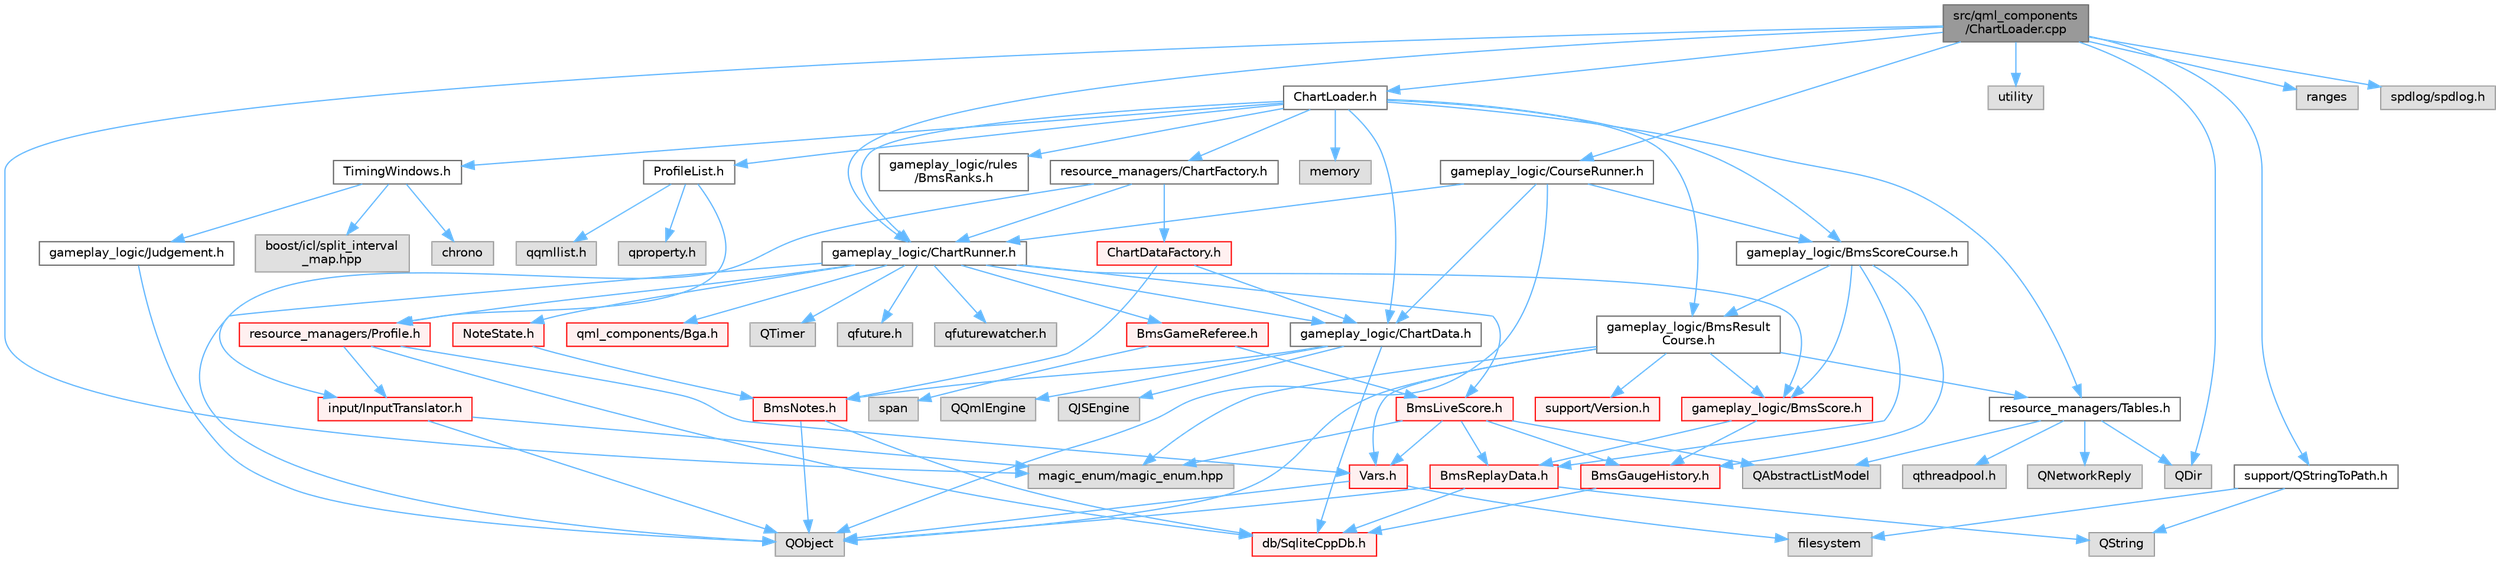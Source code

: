 digraph "src/qml_components/ChartLoader.cpp"
{
 // LATEX_PDF_SIZE
  bgcolor="transparent";
  edge [fontname=Helvetica,fontsize=10,labelfontname=Helvetica,labelfontsize=10];
  node [fontname=Helvetica,fontsize=10,shape=box,height=0.2,width=0.4];
  Node1 [id="Node000001",label="src/qml_components\l/ChartLoader.cpp",height=0.2,width=0.4,color="gray40", fillcolor="grey60", style="filled", fontcolor="black",tooltip=" "];
  Node1 -> Node2 [id="edge1_Node000001_Node000002",color="steelblue1",style="solid",tooltip=" "];
  Node2 [id="Node000002",label="ChartLoader.h",height=0.2,width=0.4,color="grey40", fillcolor="white", style="filled",URL="$ChartLoader_8h.html",tooltip=" "];
  Node2 -> Node3 [id="edge2_Node000002_Node000003",color="steelblue1",style="solid",tooltip=" "];
  Node3 [id="Node000003",label="ProfileList.h",height=0.2,width=0.4,color="grey40", fillcolor="white", style="filled",URL="$ProfileList_8h.html",tooltip=" "];
  Node3 -> Node4 [id="edge3_Node000003_Node000004",color="steelblue1",style="solid",tooltip=" "];
  Node4 [id="Node000004",label="resource_managers/Profile.h",height=0.2,width=0.4,color="red", fillcolor="#FFF0F0", style="filled",URL="$Profile_8h.html",tooltip=" "];
  Node4 -> Node5 [id="edge4_Node000004_Node000005",color="steelblue1",style="solid",tooltip=" "];
  Node5 [id="Node000005",label="Vars.h",height=0.2,width=0.4,color="red", fillcolor="#FFF0F0", style="filled",URL="$Vars_8h.html",tooltip=" "];
  Node5 -> Node7 [id="edge5_Node000005_Node000007",color="steelblue1",style="solid",tooltip=" "];
  Node7 [id="Node000007",label="QObject",height=0.2,width=0.4,color="grey60", fillcolor="#E0E0E0", style="filled",tooltip=" "];
  Node5 -> Node11 [id="edge6_Node000005_Node000011",color="steelblue1",style="solid",tooltip=" "];
  Node11 [id="Node000011",label="filesystem",height=0.2,width=0.4,color="grey60", fillcolor="#E0E0E0", style="filled",tooltip=" "];
  Node4 -> Node13 [id="edge7_Node000004_Node000013",color="steelblue1",style="solid",tooltip=" "];
  Node13 [id="Node000013",label="db/SqliteCppDb.h",height=0.2,width=0.4,color="red", fillcolor="#FFF0F0", style="filled",URL="$SqliteCppDb_8h.html",tooltip=" "];
  Node4 -> Node25 [id="edge8_Node000004_Node000025",color="steelblue1",style="solid",tooltip=" "];
  Node25 [id="Node000025",label="input/InputTranslator.h",height=0.2,width=0.4,color="red", fillcolor="#FFF0F0", style="filled",URL="$InputTranslator_8h.html",tooltip=" "];
  Node25 -> Node7 [id="edge9_Node000025_Node000007",color="steelblue1",style="solid",tooltip=" "];
  Node25 -> Node34 [id="edge10_Node000025_Node000034",color="steelblue1",style="solid",tooltip=" "];
  Node34 [id="Node000034",label="magic_enum/magic_enum.hpp",height=0.2,width=0.4,color="grey60", fillcolor="#E0E0E0", style="filled",tooltip=" "];
  Node3 -> Node54 [id="edge11_Node000003_Node000054",color="steelblue1",style="solid",tooltip=" "];
  Node54 [id="Node000054",label="qproperty.h",height=0.2,width=0.4,color="grey60", fillcolor="#E0E0E0", style="filled",tooltip=" "];
  Node3 -> Node55 [id="edge12_Node000003_Node000055",color="steelblue1",style="solid",tooltip=" "];
  Node55 [id="Node000055",label="qqmllist.h",height=0.2,width=0.4,color="grey60", fillcolor="#E0E0E0", style="filled",tooltip=" "];
  Node2 -> Node56 [id="edge13_Node000002_Node000056",color="steelblue1",style="solid",tooltip=" "];
  Node56 [id="Node000056",label="gameplay_logic/BmsResult\lCourse.h",height=0.2,width=0.4,color="grey40", fillcolor="white", style="filled",URL="$BmsResultCourse_8h.html",tooltip=" "];
  Node56 -> Node37 [id="edge14_Node000056_Node000037",color="steelblue1",style="solid",tooltip=" "];
  Node37 [id="Node000037",label="gameplay_logic/BmsScore.h",height=0.2,width=0.4,color="red", fillcolor="#FFF0F0", style="filled",URL="$BmsScore_8h.html",tooltip=" "];
  Node37 -> Node38 [id="edge15_Node000037_Node000038",color="steelblue1",style="solid",tooltip=" "];
  Node38 [id="Node000038",label="BmsGaugeHistory.h",height=0.2,width=0.4,color="red", fillcolor="#FFF0F0", style="filled",URL="$BmsGaugeHistory_8h.html",tooltip=" "];
  Node38 -> Node13 [id="edge16_Node000038_Node000013",color="steelblue1",style="solid",tooltip=" "];
  Node37 -> Node44 [id="edge17_Node000037_Node000044",color="steelblue1",style="solid",tooltip=" "];
  Node44 [id="Node000044",label="BmsReplayData.h",height=0.2,width=0.4,color="red", fillcolor="#FFF0F0", style="filled",URL="$BmsReplayData_8h.html",tooltip=" "];
  Node44 -> Node13 [id="edge18_Node000044_Node000013",color="steelblue1",style="solid",tooltip=" "];
  Node44 -> Node7 [id="edge19_Node000044_Node000007",color="steelblue1",style="solid",tooltip=" "];
  Node44 -> Node48 [id="edge20_Node000044_Node000048",color="steelblue1",style="solid",tooltip=" "];
  Node48 [id="Node000048",label="QString",height=0.2,width=0.4,color="grey60", fillcolor="#E0E0E0", style="filled",tooltip=" "];
  Node56 -> Node49 [id="edge21_Node000056_Node000049",color="steelblue1",style="solid",tooltip=" "];
  Node49 [id="Node000049",label="resource_managers/Tables.h",height=0.2,width=0.4,color="grey40", fillcolor="white", style="filled",URL="$Tables_8h.html",tooltip=" "];
  Node49 -> Node50 [id="edge22_Node000049_Node000050",color="steelblue1",style="solid",tooltip=" "];
  Node50 [id="Node000050",label="QAbstractListModel",height=0.2,width=0.4,color="grey60", fillcolor="#E0E0E0", style="filled",tooltip=" "];
  Node49 -> Node51 [id="edge23_Node000049_Node000051",color="steelblue1",style="solid",tooltip=" "];
  Node51 [id="Node000051",label="QDir",height=0.2,width=0.4,color="grey60", fillcolor="#E0E0E0", style="filled",tooltip=" "];
  Node49 -> Node52 [id="edge24_Node000049_Node000052",color="steelblue1",style="solid",tooltip=" "];
  Node52 [id="Node000052",label="QNetworkReply",height=0.2,width=0.4,color="grey60", fillcolor="#E0E0E0", style="filled",tooltip=" "];
  Node49 -> Node53 [id="edge25_Node000049_Node000053",color="steelblue1",style="solid",tooltip=" "];
  Node53 [id="Node000053",label="qthreadpool.h",height=0.2,width=0.4,color="grey60", fillcolor="#E0E0E0", style="filled",tooltip=" "];
  Node56 -> Node42 [id="edge26_Node000056_Node000042",color="steelblue1",style="solid",tooltip=" "];
  Node42 [id="Node000042",label="support/Version.h",height=0.2,width=0.4,color="red", fillcolor="#FFF0F0", style="filled",URL="$Version_8h.html",tooltip=" "];
  Node56 -> Node5 [id="edge27_Node000056_Node000005",color="steelblue1",style="solid",tooltip=" "];
  Node56 -> Node7 [id="edge28_Node000056_Node000007",color="steelblue1",style="solid",tooltip=" "];
  Node56 -> Node34 [id="edge29_Node000056_Node000034",color="steelblue1",style="solid",tooltip=" "];
  Node2 -> Node57 [id="edge30_Node000002_Node000057",color="steelblue1",style="solid",tooltip=" "];
  Node57 [id="Node000057",label="gameplay_logic/BmsScoreCourse.h",height=0.2,width=0.4,color="grey40", fillcolor="white", style="filled",URL="$BmsScoreCourse_8h.html",tooltip=" "];
  Node57 -> Node56 [id="edge31_Node000057_Node000056",color="steelblue1",style="solid",tooltip=" "];
  Node57 -> Node38 [id="edge32_Node000057_Node000038",color="steelblue1",style="solid",tooltip=" "];
  Node57 -> Node44 [id="edge33_Node000057_Node000044",color="steelblue1",style="solid",tooltip=" "];
  Node57 -> Node37 [id="edge34_Node000057_Node000037",color="steelblue1",style="solid",tooltip=" "];
  Node2 -> Node58 [id="edge35_Node000002_Node000058",color="steelblue1",style="solid",tooltip=" "];
  Node58 [id="Node000058",label="memory",height=0.2,width=0.4,color="grey60", fillcolor="#E0E0E0", style="filled",tooltip=" "];
  Node2 -> Node59 [id="edge36_Node000002_Node000059",color="steelblue1",style="solid",tooltip=" "];
  Node59 [id="Node000059",label="gameplay_logic/ChartData.h",height=0.2,width=0.4,color="grey40", fillcolor="white", style="filled",URL="$ChartData_8h.html",tooltip=" "];
  Node59 -> Node60 [id="edge37_Node000059_Node000060",color="steelblue1",style="solid",tooltip=" "];
  Node60 [id="Node000060",label="QQmlEngine",height=0.2,width=0.4,color="grey60", fillcolor="#E0E0E0", style="filled",tooltip=" "];
  Node59 -> Node61 [id="edge38_Node000059_Node000061",color="steelblue1",style="solid",tooltip=" "];
  Node61 [id="Node000061",label="QJSEngine",height=0.2,width=0.4,color="grey60", fillcolor="#E0E0E0", style="filled",tooltip=" "];
  Node59 -> Node62 [id="edge39_Node000059_Node000062",color="steelblue1",style="solid",tooltip=" "];
  Node62 [id="Node000062",label="BmsNotes.h",height=0.2,width=0.4,color="red", fillcolor="#FFF0F0", style="filled",URL="$BmsNotes_8h.html",tooltip=" "];
  Node62 -> Node7 [id="edge40_Node000062_Node000007",color="steelblue1",style="solid",tooltip=" "];
  Node62 -> Node13 [id="edge41_Node000062_Node000013",color="steelblue1",style="solid",tooltip=" "];
  Node59 -> Node13 [id="edge42_Node000059_Node000013",color="steelblue1",style="solid",tooltip=" "];
  Node2 -> Node65 [id="edge43_Node000002_Node000065",color="steelblue1",style="solid",tooltip=" "];
  Node65 [id="Node000065",label="gameplay_logic/ChartRunner.h",height=0.2,width=0.4,color="grey40", fillcolor="white", style="filled",URL="$ChartRunner_8h.html",tooltip=" "];
  Node65 -> Node7 [id="edge44_Node000065_Node000007",color="steelblue1",style="solid",tooltip=" "];
  Node65 -> Node66 [id="edge45_Node000065_Node000066",color="steelblue1",style="solid",tooltip=" "];
  Node66 [id="Node000066",label="BmsGameReferee.h",height=0.2,width=0.4,color="red", fillcolor="#FFF0F0", style="filled",URL="$BmsGameReferee_8h.html",tooltip=" "];
  Node66 -> Node67 [id="edge46_Node000066_Node000067",color="steelblue1",style="solid",tooltip=" "];
  Node67 [id="Node000067",label="span",height=0.2,width=0.4,color="grey60", fillcolor="#E0E0E0", style="filled",tooltip=" "];
  Node66 -> Node75 [id="edge47_Node000066_Node000075",color="steelblue1",style="solid",tooltip=" "];
  Node75 [id="Node000075",label="BmsLiveScore.h",height=0.2,width=0.4,color="red", fillcolor="#FFF0F0", style="filled",URL="$BmsLiveScore_8h.html",tooltip=" "];
  Node75 -> Node34 [id="edge48_Node000075_Node000034",color="steelblue1",style="solid",tooltip=" "];
  Node75 -> Node38 [id="edge49_Node000075_Node000038",color="steelblue1",style="solid",tooltip=" "];
  Node75 -> Node44 [id="edge50_Node000075_Node000044",color="steelblue1",style="solid",tooltip=" "];
  Node75 -> Node5 [id="edge51_Node000075_Node000005",color="steelblue1",style="solid",tooltip=" "];
  Node75 -> Node50 [id="edge52_Node000075_Node000050",color="steelblue1",style="solid",tooltip=" "];
  Node65 -> Node59 [id="edge53_Node000065_Node000059",color="steelblue1",style="solid",tooltip=" "];
  Node65 -> Node37 [id="edge54_Node000065_Node000037",color="steelblue1",style="solid",tooltip=" "];
  Node65 -> Node75 [id="edge55_Node000065_Node000075",color="steelblue1",style="solid",tooltip=" "];
  Node65 -> Node4 [id="edge56_Node000065_Node000004",color="steelblue1",style="solid",tooltip=" "];
  Node65 -> Node83 [id="edge57_Node000065_Node000083",color="steelblue1",style="solid",tooltip=" "];
  Node83 [id="Node000083",label="qml_components/Bga.h",height=0.2,width=0.4,color="red", fillcolor="#FFF0F0", style="filled",URL="$Bga_8h.html",tooltip=" "];
  Node65 -> Node89 [id="edge58_Node000065_Node000089",color="steelblue1",style="solid",tooltip=" "];
  Node89 [id="Node000089",label="NoteState.h",height=0.2,width=0.4,color="red", fillcolor="#FFF0F0", style="filled",URL="$NoteState_8h.html",tooltip=" "];
  Node89 -> Node62 [id="edge59_Node000089_Node000062",color="steelblue1",style="solid",tooltip=" "];
  Node65 -> Node28 [id="edge60_Node000065_Node000028",color="steelblue1",style="solid",tooltip=" "];
  Node28 [id="Node000028",label="QTimer",height=0.2,width=0.4,color="grey60", fillcolor="#E0E0E0", style="filled",tooltip=" "];
  Node65 -> Node91 [id="edge61_Node000065_Node000091",color="steelblue1",style="solid",tooltip=" "];
  Node91 [id="Node000091",label="qfuture.h",height=0.2,width=0.4,color="grey60", fillcolor="#E0E0E0", style="filled",tooltip=" "];
  Node65 -> Node92 [id="edge62_Node000065_Node000092",color="steelblue1",style="solid",tooltip=" "];
  Node92 [id="Node000092",label="qfuturewatcher.h",height=0.2,width=0.4,color="grey60", fillcolor="#E0E0E0", style="filled",tooltip=" "];
  Node2 -> Node93 [id="edge63_Node000002_Node000093",color="steelblue1",style="solid",tooltip=" "];
  Node93 [id="Node000093",label="resource_managers/ChartFactory.h",height=0.2,width=0.4,color="grey40", fillcolor="white", style="filled",URL="$ChartFactory_8h.html",tooltip=" "];
  Node93 -> Node94 [id="edge64_Node000093_Node000094",color="steelblue1",style="solid",tooltip=" "];
  Node94 [id="Node000094",label="ChartDataFactory.h",height=0.2,width=0.4,color="red", fillcolor="#FFF0F0", style="filled",URL="$ChartDataFactory_8h.html",tooltip=" "];
  Node94 -> Node59 [id="edge65_Node000094_Node000059",color="steelblue1",style="solid",tooltip=" "];
  Node94 -> Node62 [id="edge66_Node000094_Node000062",color="steelblue1",style="solid",tooltip=" "];
  Node93 -> Node65 [id="edge67_Node000093_Node000065",color="steelblue1",style="solid",tooltip=" "];
  Node93 -> Node25 [id="edge68_Node000093_Node000025",color="steelblue1",style="solid",tooltip=" "];
  Node2 -> Node78 [id="edge69_Node000002_Node000078",color="steelblue1",style="solid",tooltip=" "];
  Node78 [id="Node000078",label="TimingWindows.h",height=0.2,width=0.4,color="grey40", fillcolor="white", style="filled",URL="$TimingWindows_8h.html",tooltip=" "];
  Node78 -> Node69 [id="edge70_Node000078_Node000069",color="steelblue1",style="solid",tooltip=" "];
  Node69 [id="Node000069",label="chrono",height=0.2,width=0.4,color="grey60", fillcolor="#E0E0E0", style="filled",tooltip=" "];
  Node78 -> Node79 [id="edge71_Node000078_Node000079",color="steelblue1",style="solid",tooltip=" "];
  Node79 [id="Node000079",label="boost/icl/split_interval\l_map.hpp",height=0.2,width=0.4,color="grey60", fillcolor="#E0E0E0", style="filled",tooltip=" "];
  Node78 -> Node40 [id="edge72_Node000078_Node000040",color="steelblue1",style="solid",tooltip=" "];
  Node40 [id="Node000040",label="gameplay_logic/Judgement.h",height=0.2,width=0.4,color="grey40", fillcolor="white", style="filled",URL="$Judgement_8h.html",tooltip=" "];
  Node40 -> Node7 [id="edge73_Node000040_Node000007",color="steelblue1",style="solid",tooltip=" "];
  Node2 -> Node95 [id="edge74_Node000002_Node000095",color="steelblue1",style="solid",tooltip=" "];
  Node95 [id="Node000095",label="gameplay_logic/rules\l/BmsRanks.h",height=0.2,width=0.4,color="grey40", fillcolor="white", style="filled",URL="$BmsRanks_8h.html",tooltip=" "];
  Node2 -> Node49 [id="edge75_Node000002_Node000049",color="steelblue1",style="solid",tooltip=" "];
  Node1 -> Node96 [id="edge76_Node000001_Node000096",color="steelblue1",style="solid",tooltip=" "];
  Node96 [id="Node000096",label="utility",height=0.2,width=0.4,color="grey60", fillcolor="#E0E0E0", style="filled",tooltip=" "];
  Node1 -> Node65 [id="edge77_Node000001_Node000065",color="steelblue1",style="solid",tooltip=" "];
  Node1 -> Node97 [id="edge78_Node000001_Node000097",color="steelblue1",style="solid",tooltip=" "];
  Node97 [id="Node000097",label="support/QStringToPath.h",height=0.2,width=0.4,color="grey40", fillcolor="white", style="filled",URL="$QStringToPath_8h.html",tooltip=" "];
  Node97 -> Node11 [id="edge79_Node000097_Node000011",color="steelblue1",style="solid",tooltip=" "];
  Node97 -> Node48 [id="edge80_Node000097_Node000048",color="steelblue1",style="solid",tooltip=" "];
  Node1 -> Node34 [id="edge81_Node000001_Node000034",color="steelblue1",style="solid",tooltip=" "];
  Node1 -> Node51 [id="edge82_Node000001_Node000051",color="steelblue1",style="solid",tooltip=" "];
  Node1 -> Node98 [id="edge83_Node000001_Node000098",color="steelblue1",style="solid",tooltip=" "];
  Node98 [id="Node000098",label="gameplay_logic/CourseRunner.h",height=0.2,width=0.4,color="grey40", fillcolor="white", style="filled",URL="$CourseRunner_8h.html",tooltip=" "];
  Node98 -> Node57 [id="edge84_Node000098_Node000057",color="steelblue1",style="solid",tooltip=" "];
  Node98 -> Node59 [id="edge85_Node000098_Node000059",color="steelblue1",style="solid",tooltip=" "];
  Node98 -> Node7 [id="edge86_Node000098_Node000007",color="steelblue1",style="solid",tooltip=" "];
  Node98 -> Node65 [id="edge87_Node000098_Node000065",color="steelblue1",style="solid",tooltip=" "];
  Node1 -> Node99 [id="edge88_Node000001_Node000099",color="steelblue1",style="solid",tooltip=" "];
  Node99 [id="Node000099",label="ranges",height=0.2,width=0.4,color="grey60", fillcolor="#E0E0E0", style="filled",tooltip=" "];
  Node1 -> Node82 [id="edge89_Node000001_Node000082",color="steelblue1",style="solid",tooltip=" "];
  Node82 [id="Node000082",label="spdlog/spdlog.h",height=0.2,width=0.4,color="grey60", fillcolor="#E0E0E0", style="filled",tooltip=" "];
}
